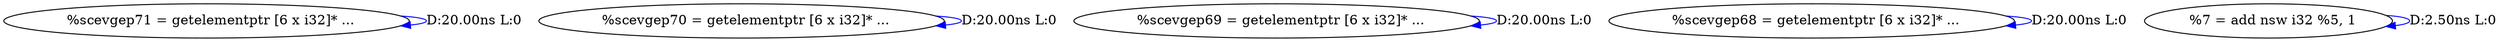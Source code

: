 digraph {
Node0x317c210[label="  %scevgep71 = getelementptr [6 x i32]* ..."];
Node0x317c210 -> Node0x317c210[label="D:20.00ns L:0",color=blue];
Node0x317c2f0[label="  %scevgep70 = getelementptr [6 x i32]* ..."];
Node0x317c2f0 -> Node0x317c2f0[label="D:20.00ns L:0",color=blue];
Node0x317c3d0[label="  %scevgep69 = getelementptr [6 x i32]* ..."];
Node0x317c3d0 -> Node0x317c3d0[label="D:20.00ns L:0",color=blue];
Node0x317c4b0[label="  %scevgep68 = getelementptr [6 x i32]* ..."];
Node0x317c4b0 -> Node0x317c4b0[label="D:20.00ns L:0",color=blue];
Node0x317c910[label="  %7 = add nsw i32 %5, 1"];
Node0x317c910 -> Node0x317c910[label="D:2.50ns L:0",color=blue];
}

